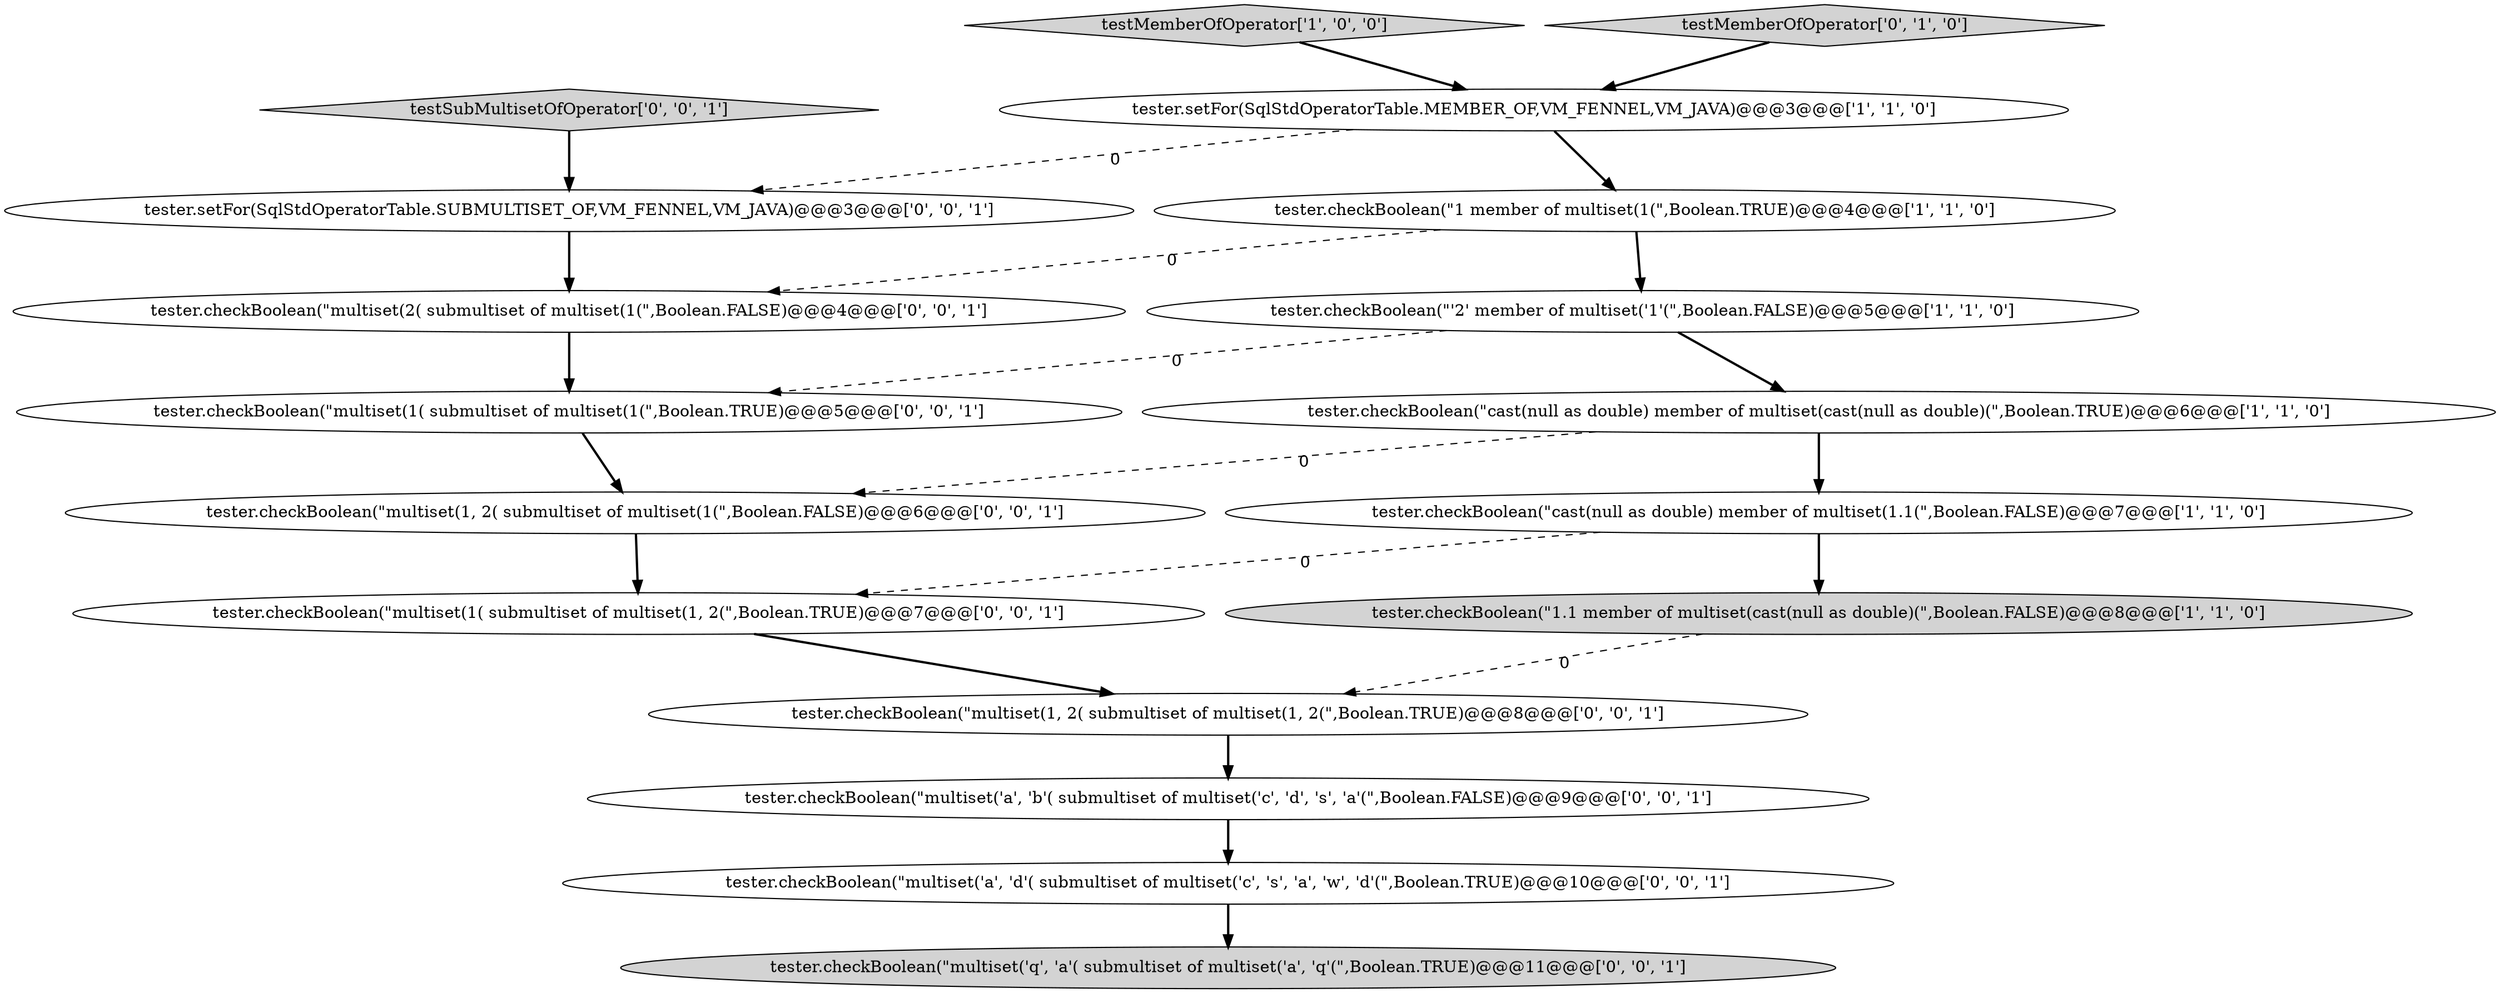 digraph {
14 [style = filled, label = "tester.checkBoolean(\"multiset('q', 'a'( submultiset of multiset('a', 'q'(\",Boolean.TRUE)@@@11@@@['0', '0', '1']", fillcolor = lightgray, shape = ellipse image = "AAA0AAABBB3BBB"];
9 [style = filled, label = "testSubMultisetOfOperator['0', '0', '1']", fillcolor = lightgray, shape = diamond image = "AAA0AAABBB3BBB"];
1 [style = filled, label = "tester.checkBoolean(\"1 member of multiset(1(\",Boolean.TRUE)@@@4@@@['1', '1', '0']", fillcolor = white, shape = ellipse image = "AAA0AAABBB1BBB"];
16 [style = filled, label = "tester.checkBoolean(\"multiset(1( submultiset of multiset(1, 2(\",Boolean.TRUE)@@@7@@@['0', '0', '1']", fillcolor = white, shape = ellipse image = "AAA0AAABBB3BBB"];
17 [style = filled, label = "tester.checkBoolean(\"multiset(1, 2( submultiset of multiset(1, 2(\",Boolean.TRUE)@@@8@@@['0', '0', '1']", fillcolor = white, shape = ellipse image = "AAA0AAABBB3BBB"];
8 [style = filled, label = "tester.checkBoolean(\"multiset(1, 2( submultiset of multiset(1(\",Boolean.FALSE)@@@6@@@['0', '0', '1']", fillcolor = white, shape = ellipse image = "AAA0AAABBB3BBB"];
2 [style = filled, label = "tester.checkBoolean(\"'2' member of multiset('1'(\",Boolean.FALSE)@@@5@@@['1', '1', '0']", fillcolor = white, shape = ellipse image = "AAA0AAABBB1BBB"];
5 [style = filled, label = "testMemberOfOperator['1', '0', '0']", fillcolor = lightgray, shape = diamond image = "AAA0AAABBB1BBB"];
11 [style = filled, label = "tester.checkBoolean(\"multiset('a', 'b'( submultiset of multiset('c', 'd', 's', 'a'(\",Boolean.FALSE)@@@9@@@['0', '0', '1']", fillcolor = white, shape = ellipse image = "AAA0AAABBB3BBB"];
15 [style = filled, label = "tester.checkBoolean(\"multiset(1( submultiset of multiset(1(\",Boolean.TRUE)@@@5@@@['0', '0', '1']", fillcolor = white, shape = ellipse image = "AAA0AAABBB3BBB"];
10 [style = filled, label = "tester.checkBoolean(\"multiset(2( submultiset of multiset(1(\",Boolean.FALSE)@@@4@@@['0', '0', '1']", fillcolor = white, shape = ellipse image = "AAA0AAABBB3BBB"];
12 [style = filled, label = "tester.checkBoolean(\"multiset('a', 'd'( submultiset of multiset('c', 's', 'a', 'w', 'd'(\",Boolean.TRUE)@@@10@@@['0', '0', '1']", fillcolor = white, shape = ellipse image = "AAA0AAABBB3BBB"];
4 [style = filled, label = "tester.setFor(SqlStdOperatorTable.MEMBER_OF,VM_FENNEL,VM_JAVA)@@@3@@@['1', '1', '0']", fillcolor = white, shape = ellipse image = "AAA0AAABBB1BBB"];
6 [style = filled, label = "tester.checkBoolean(\"cast(null as double) member of multiset(1.1(\",Boolean.FALSE)@@@7@@@['1', '1', '0']", fillcolor = white, shape = ellipse image = "AAA0AAABBB1BBB"];
13 [style = filled, label = "tester.setFor(SqlStdOperatorTable.SUBMULTISET_OF,VM_FENNEL,VM_JAVA)@@@3@@@['0', '0', '1']", fillcolor = white, shape = ellipse image = "AAA0AAABBB3BBB"];
3 [style = filled, label = "tester.checkBoolean(\"cast(null as double) member of multiset(cast(null as double)(\",Boolean.TRUE)@@@6@@@['1', '1', '0']", fillcolor = white, shape = ellipse image = "AAA0AAABBB1BBB"];
0 [style = filled, label = "tester.checkBoolean(\"1.1 member of multiset(cast(null as double)(\",Boolean.FALSE)@@@8@@@['1', '1', '0']", fillcolor = lightgray, shape = ellipse image = "AAA0AAABBB1BBB"];
7 [style = filled, label = "testMemberOfOperator['0', '1', '0']", fillcolor = lightgray, shape = diamond image = "AAA0AAABBB2BBB"];
13->10 [style = bold, label=""];
8->16 [style = bold, label=""];
10->15 [style = bold, label=""];
2->3 [style = bold, label=""];
3->6 [style = bold, label=""];
11->12 [style = bold, label=""];
6->0 [style = bold, label=""];
1->10 [style = dashed, label="0"];
7->4 [style = bold, label=""];
16->17 [style = bold, label=""];
0->17 [style = dashed, label="0"];
2->15 [style = dashed, label="0"];
6->16 [style = dashed, label="0"];
5->4 [style = bold, label=""];
12->14 [style = bold, label=""];
3->8 [style = dashed, label="0"];
1->2 [style = bold, label=""];
4->1 [style = bold, label=""];
4->13 [style = dashed, label="0"];
15->8 [style = bold, label=""];
9->13 [style = bold, label=""];
17->11 [style = bold, label=""];
}
